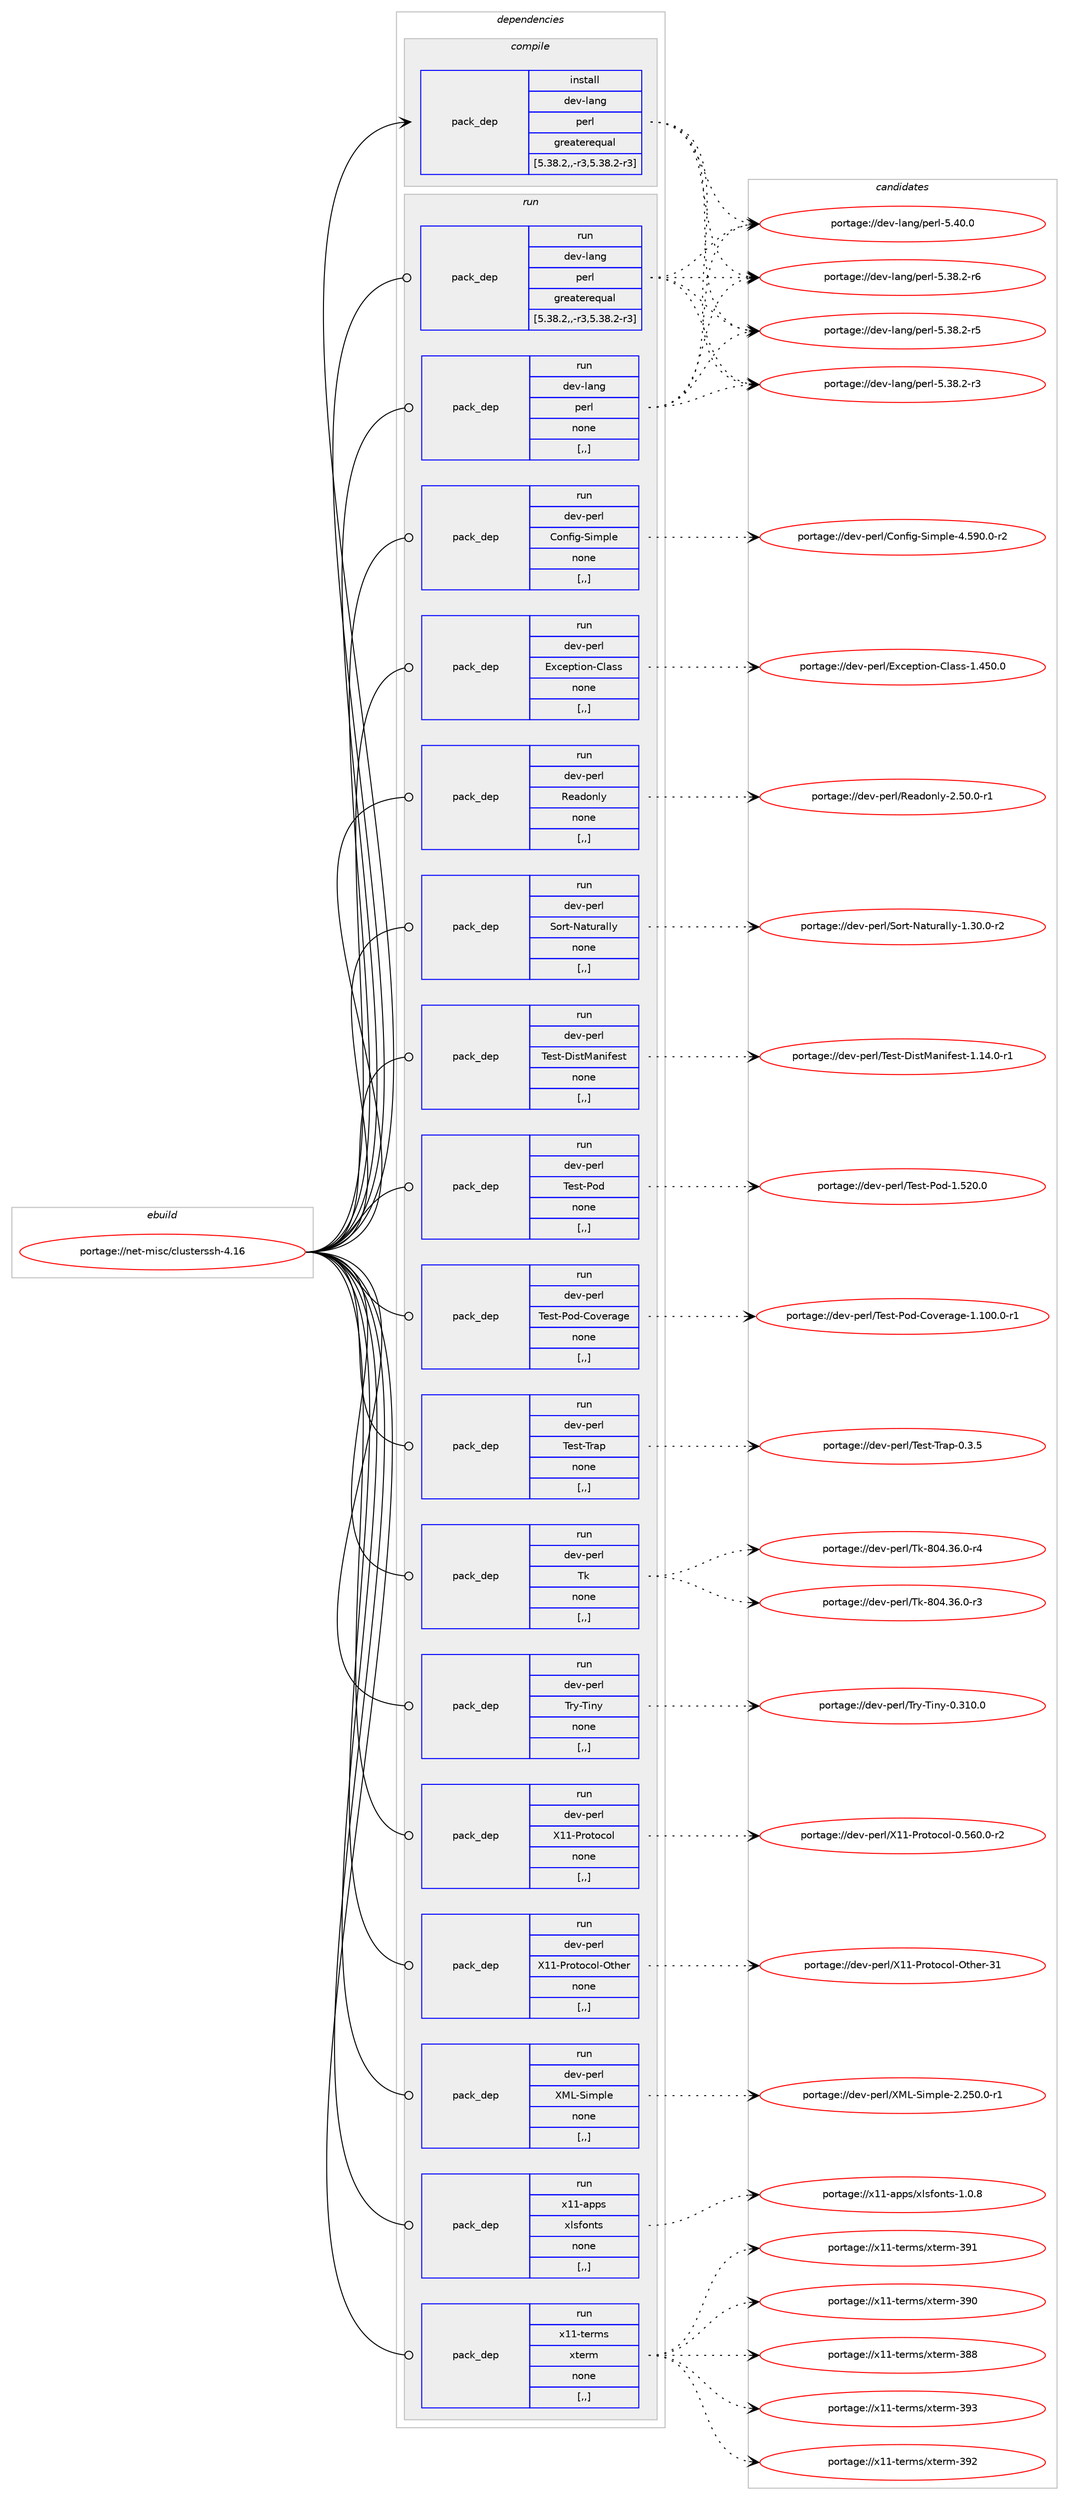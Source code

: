 digraph prolog {

# *************
# Graph options
# *************

newrank=true;
concentrate=true;
compound=true;
graph [rankdir=LR,fontname=Helvetica,fontsize=10,ranksep=1.5];#, ranksep=2.5, nodesep=0.2];
edge  [arrowhead=vee];
node  [fontname=Helvetica,fontsize=10];

# **********
# The ebuild
# **********

subgraph cluster_leftcol {
color=gray;
rank=same;
label=<<i>ebuild</i>>;
id [label="portage://net-misc/clusterssh-4.16", color=red, width=4, href="../net-misc/clusterssh-4.16.svg"];
}

# ****************
# The dependencies
# ****************

subgraph cluster_midcol {
color=gray;
label=<<i>dependencies</i>>;
subgraph cluster_compile {
fillcolor="#eeeeee";
style=filled;
label=<<i>compile</i>>;
subgraph pack266709 {
dependency365424 [label=<<TABLE BORDER="0" CELLBORDER="1" CELLSPACING="0" CELLPADDING="4" WIDTH="220"><TR><TD ROWSPAN="6" CELLPADDING="30">pack_dep</TD></TR><TR><TD WIDTH="110">install</TD></TR><TR><TD>dev-lang</TD></TR><TR><TD>perl</TD></TR><TR><TD>greaterequal</TD></TR><TR><TD>[5.38.2,,-r3,5.38.2-r3]</TD></TR></TABLE>>, shape=none, color=blue];
}
id:e -> dependency365424:w [weight=20,style="solid",arrowhead="vee"];
}
subgraph cluster_compileandrun {
fillcolor="#eeeeee";
style=filled;
label=<<i>compile and run</i>>;
}
subgraph cluster_run {
fillcolor="#eeeeee";
style=filled;
label=<<i>run</i>>;
subgraph pack266710 {
dependency365425 [label=<<TABLE BORDER="0" CELLBORDER="1" CELLSPACING="0" CELLPADDING="4" WIDTH="220"><TR><TD ROWSPAN="6" CELLPADDING="30">pack_dep</TD></TR><TR><TD WIDTH="110">run</TD></TR><TR><TD>dev-lang</TD></TR><TR><TD>perl</TD></TR><TR><TD>greaterequal</TD></TR><TR><TD>[5.38.2,,-r3,5.38.2-r3]</TD></TR></TABLE>>, shape=none, color=blue];
}
id:e -> dependency365425:w [weight=20,style="solid",arrowhead="odot"];
subgraph pack266711 {
dependency365426 [label=<<TABLE BORDER="0" CELLBORDER="1" CELLSPACING="0" CELLPADDING="4" WIDTH="220"><TR><TD ROWSPAN="6" CELLPADDING="30">pack_dep</TD></TR><TR><TD WIDTH="110">run</TD></TR><TR><TD>dev-lang</TD></TR><TR><TD>perl</TD></TR><TR><TD>none</TD></TR><TR><TD>[,,]</TD></TR></TABLE>>, shape=none, color=blue];
}
id:e -> dependency365426:w [weight=20,style="solid",arrowhead="odot"];
subgraph pack266712 {
dependency365427 [label=<<TABLE BORDER="0" CELLBORDER="1" CELLSPACING="0" CELLPADDING="4" WIDTH="220"><TR><TD ROWSPAN="6" CELLPADDING="30">pack_dep</TD></TR><TR><TD WIDTH="110">run</TD></TR><TR><TD>dev-perl</TD></TR><TR><TD>Config-Simple</TD></TR><TR><TD>none</TD></TR><TR><TD>[,,]</TD></TR></TABLE>>, shape=none, color=blue];
}
id:e -> dependency365427:w [weight=20,style="solid",arrowhead="odot"];
subgraph pack266713 {
dependency365428 [label=<<TABLE BORDER="0" CELLBORDER="1" CELLSPACING="0" CELLPADDING="4" WIDTH="220"><TR><TD ROWSPAN="6" CELLPADDING="30">pack_dep</TD></TR><TR><TD WIDTH="110">run</TD></TR><TR><TD>dev-perl</TD></TR><TR><TD>Exception-Class</TD></TR><TR><TD>none</TD></TR><TR><TD>[,,]</TD></TR></TABLE>>, shape=none, color=blue];
}
id:e -> dependency365428:w [weight=20,style="solid",arrowhead="odot"];
subgraph pack266714 {
dependency365429 [label=<<TABLE BORDER="0" CELLBORDER="1" CELLSPACING="0" CELLPADDING="4" WIDTH="220"><TR><TD ROWSPAN="6" CELLPADDING="30">pack_dep</TD></TR><TR><TD WIDTH="110">run</TD></TR><TR><TD>dev-perl</TD></TR><TR><TD>Readonly</TD></TR><TR><TD>none</TD></TR><TR><TD>[,,]</TD></TR></TABLE>>, shape=none, color=blue];
}
id:e -> dependency365429:w [weight=20,style="solid",arrowhead="odot"];
subgraph pack266715 {
dependency365430 [label=<<TABLE BORDER="0" CELLBORDER="1" CELLSPACING="0" CELLPADDING="4" WIDTH="220"><TR><TD ROWSPAN="6" CELLPADDING="30">pack_dep</TD></TR><TR><TD WIDTH="110">run</TD></TR><TR><TD>dev-perl</TD></TR><TR><TD>Sort-Naturally</TD></TR><TR><TD>none</TD></TR><TR><TD>[,,]</TD></TR></TABLE>>, shape=none, color=blue];
}
id:e -> dependency365430:w [weight=20,style="solid",arrowhead="odot"];
subgraph pack266716 {
dependency365431 [label=<<TABLE BORDER="0" CELLBORDER="1" CELLSPACING="0" CELLPADDING="4" WIDTH="220"><TR><TD ROWSPAN="6" CELLPADDING="30">pack_dep</TD></TR><TR><TD WIDTH="110">run</TD></TR><TR><TD>dev-perl</TD></TR><TR><TD>Test-DistManifest</TD></TR><TR><TD>none</TD></TR><TR><TD>[,,]</TD></TR></TABLE>>, shape=none, color=blue];
}
id:e -> dependency365431:w [weight=20,style="solid",arrowhead="odot"];
subgraph pack266717 {
dependency365432 [label=<<TABLE BORDER="0" CELLBORDER="1" CELLSPACING="0" CELLPADDING="4" WIDTH="220"><TR><TD ROWSPAN="6" CELLPADDING="30">pack_dep</TD></TR><TR><TD WIDTH="110">run</TD></TR><TR><TD>dev-perl</TD></TR><TR><TD>Test-Pod</TD></TR><TR><TD>none</TD></TR><TR><TD>[,,]</TD></TR></TABLE>>, shape=none, color=blue];
}
id:e -> dependency365432:w [weight=20,style="solid",arrowhead="odot"];
subgraph pack266718 {
dependency365433 [label=<<TABLE BORDER="0" CELLBORDER="1" CELLSPACING="0" CELLPADDING="4" WIDTH="220"><TR><TD ROWSPAN="6" CELLPADDING="30">pack_dep</TD></TR><TR><TD WIDTH="110">run</TD></TR><TR><TD>dev-perl</TD></TR><TR><TD>Test-Pod-Coverage</TD></TR><TR><TD>none</TD></TR><TR><TD>[,,]</TD></TR></TABLE>>, shape=none, color=blue];
}
id:e -> dependency365433:w [weight=20,style="solid",arrowhead="odot"];
subgraph pack266719 {
dependency365434 [label=<<TABLE BORDER="0" CELLBORDER="1" CELLSPACING="0" CELLPADDING="4" WIDTH="220"><TR><TD ROWSPAN="6" CELLPADDING="30">pack_dep</TD></TR><TR><TD WIDTH="110">run</TD></TR><TR><TD>dev-perl</TD></TR><TR><TD>Test-Trap</TD></TR><TR><TD>none</TD></TR><TR><TD>[,,]</TD></TR></TABLE>>, shape=none, color=blue];
}
id:e -> dependency365434:w [weight=20,style="solid",arrowhead="odot"];
subgraph pack266720 {
dependency365435 [label=<<TABLE BORDER="0" CELLBORDER="1" CELLSPACING="0" CELLPADDING="4" WIDTH="220"><TR><TD ROWSPAN="6" CELLPADDING="30">pack_dep</TD></TR><TR><TD WIDTH="110">run</TD></TR><TR><TD>dev-perl</TD></TR><TR><TD>Tk</TD></TR><TR><TD>none</TD></TR><TR><TD>[,,]</TD></TR></TABLE>>, shape=none, color=blue];
}
id:e -> dependency365435:w [weight=20,style="solid",arrowhead="odot"];
subgraph pack266721 {
dependency365436 [label=<<TABLE BORDER="0" CELLBORDER="1" CELLSPACING="0" CELLPADDING="4" WIDTH="220"><TR><TD ROWSPAN="6" CELLPADDING="30">pack_dep</TD></TR><TR><TD WIDTH="110">run</TD></TR><TR><TD>dev-perl</TD></TR><TR><TD>Try-Tiny</TD></TR><TR><TD>none</TD></TR><TR><TD>[,,]</TD></TR></TABLE>>, shape=none, color=blue];
}
id:e -> dependency365436:w [weight=20,style="solid",arrowhead="odot"];
subgraph pack266722 {
dependency365437 [label=<<TABLE BORDER="0" CELLBORDER="1" CELLSPACING="0" CELLPADDING="4" WIDTH="220"><TR><TD ROWSPAN="6" CELLPADDING="30">pack_dep</TD></TR><TR><TD WIDTH="110">run</TD></TR><TR><TD>dev-perl</TD></TR><TR><TD>X11-Protocol</TD></TR><TR><TD>none</TD></TR><TR><TD>[,,]</TD></TR></TABLE>>, shape=none, color=blue];
}
id:e -> dependency365437:w [weight=20,style="solid",arrowhead="odot"];
subgraph pack266723 {
dependency365438 [label=<<TABLE BORDER="0" CELLBORDER="1" CELLSPACING="0" CELLPADDING="4" WIDTH="220"><TR><TD ROWSPAN="6" CELLPADDING="30">pack_dep</TD></TR><TR><TD WIDTH="110">run</TD></TR><TR><TD>dev-perl</TD></TR><TR><TD>X11-Protocol-Other</TD></TR><TR><TD>none</TD></TR><TR><TD>[,,]</TD></TR></TABLE>>, shape=none, color=blue];
}
id:e -> dependency365438:w [weight=20,style="solid",arrowhead="odot"];
subgraph pack266724 {
dependency365439 [label=<<TABLE BORDER="0" CELLBORDER="1" CELLSPACING="0" CELLPADDING="4" WIDTH="220"><TR><TD ROWSPAN="6" CELLPADDING="30">pack_dep</TD></TR><TR><TD WIDTH="110">run</TD></TR><TR><TD>dev-perl</TD></TR><TR><TD>XML-Simple</TD></TR><TR><TD>none</TD></TR><TR><TD>[,,]</TD></TR></TABLE>>, shape=none, color=blue];
}
id:e -> dependency365439:w [weight=20,style="solid",arrowhead="odot"];
subgraph pack266725 {
dependency365440 [label=<<TABLE BORDER="0" CELLBORDER="1" CELLSPACING="0" CELLPADDING="4" WIDTH="220"><TR><TD ROWSPAN="6" CELLPADDING="30">pack_dep</TD></TR><TR><TD WIDTH="110">run</TD></TR><TR><TD>x11-apps</TD></TR><TR><TD>xlsfonts</TD></TR><TR><TD>none</TD></TR><TR><TD>[,,]</TD></TR></TABLE>>, shape=none, color=blue];
}
id:e -> dependency365440:w [weight=20,style="solid",arrowhead="odot"];
subgraph pack266726 {
dependency365441 [label=<<TABLE BORDER="0" CELLBORDER="1" CELLSPACING="0" CELLPADDING="4" WIDTH="220"><TR><TD ROWSPAN="6" CELLPADDING="30">pack_dep</TD></TR><TR><TD WIDTH="110">run</TD></TR><TR><TD>x11-terms</TD></TR><TR><TD>xterm</TD></TR><TR><TD>none</TD></TR><TR><TD>[,,]</TD></TR></TABLE>>, shape=none, color=blue];
}
id:e -> dependency365441:w [weight=20,style="solid",arrowhead="odot"];
}
}

# **************
# The candidates
# **************

subgraph cluster_choices {
rank=same;
color=gray;
label=<<i>candidates</i>>;

subgraph choice266709 {
color=black;
nodesep=1;
choice10010111845108971101034711210111410845534652484648 [label="portage://dev-lang/perl-5.40.0", color=red, width=4,href="../dev-lang/perl-5.40.0.svg"];
choice100101118451089711010347112101114108455346515646504511454 [label="portage://dev-lang/perl-5.38.2-r6", color=red, width=4,href="../dev-lang/perl-5.38.2-r6.svg"];
choice100101118451089711010347112101114108455346515646504511453 [label="portage://dev-lang/perl-5.38.2-r5", color=red, width=4,href="../dev-lang/perl-5.38.2-r5.svg"];
choice100101118451089711010347112101114108455346515646504511451 [label="portage://dev-lang/perl-5.38.2-r3", color=red, width=4,href="../dev-lang/perl-5.38.2-r3.svg"];
dependency365424:e -> choice10010111845108971101034711210111410845534652484648:w [style=dotted,weight="100"];
dependency365424:e -> choice100101118451089711010347112101114108455346515646504511454:w [style=dotted,weight="100"];
dependency365424:e -> choice100101118451089711010347112101114108455346515646504511453:w [style=dotted,weight="100"];
dependency365424:e -> choice100101118451089711010347112101114108455346515646504511451:w [style=dotted,weight="100"];
}
subgraph choice266710 {
color=black;
nodesep=1;
choice10010111845108971101034711210111410845534652484648 [label="portage://dev-lang/perl-5.40.0", color=red, width=4,href="../dev-lang/perl-5.40.0.svg"];
choice100101118451089711010347112101114108455346515646504511454 [label="portage://dev-lang/perl-5.38.2-r6", color=red, width=4,href="../dev-lang/perl-5.38.2-r6.svg"];
choice100101118451089711010347112101114108455346515646504511453 [label="portage://dev-lang/perl-5.38.2-r5", color=red, width=4,href="../dev-lang/perl-5.38.2-r5.svg"];
choice100101118451089711010347112101114108455346515646504511451 [label="portage://dev-lang/perl-5.38.2-r3", color=red, width=4,href="../dev-lang/perl-5.38.2-r3.svg"];
dependency365425:e -> choice10010111845108971101034711210111410845534652484648:w [style=dotted,weight="100"];
dependency365425:e -> choice100101118451089711010347112101114108455346515646504511454:w [style=dotted,weight="100"];
dependency365425:e -> choice100101118451089711010347112101114108455346515646504511453:w [style=dotted,weight="100"];
dependency365425:e -> choice100101118451089711010347112101114108455346515646504511451:w [style=dotted,weight="100"];
}
subgraph choice266711 {
color=black;
nodesep=1;
choice10010111845108971101034711210111410845534652484648 [label="portage://dev-lang/perl-5.40.0", color=red, width=4,href="../dev-lang/perl-5.40.0.svg"];
choice100101118451089711010347112101114108455346515646504511454 [label="portage://dev-lang/perl-5.38.2-r6", color=red, width=4,href="../dev-lang/perl-5.38.2-r6.svg"];
choice100101118451089711010347112101114108455346515646504511453 [label="portage://dev-lang/perl-5.38.2-r5", color=red, width=4,href="../dev-lang/perl-5.38.2-r5.svg"];
choice100101118451089711010347112101114108455346515646504511451 [label="portage://dev-lang/perl-5.38.2-r3", color=red, width=4,href="../dev-lang/perl-5.38.2-r3.svg"];
dependency365426:e -> choice10010111845108971101034711210111410845534652484648:w [style=dotted,weight="100"];
dependency365426:e -> choice100101118451089711010347112101114108455346515646504511454:w [style=dotted,weight="100"];
dependency365426:e -> choice100101118451089711010347112101114108455346515646504511453:w [style=dotted,weight="100"];
dependency365426:e -> choice100101118451089711010347112101114108455346515646504511451:w [style=dotted,weight="100"];
}
subgraph choice266712 {
color=black;
nodesep=1;
choice100101118451121011141084767111110102105103458310510911210810145524653574846484511450 [label="portage://dev-perl/Config-Simple-4.590.0-r2", color=red, width=4,href="../dev-perl/Config-Simple-4.590.0-r2.svg"];
dependency365427:e -> choice100101118451121011141084767111110102105103458310510911210810145524653574846484511450:w [style=dotted,weight="100"];
}
subgraph choice266713 {
color=black;
nodesep=1;
choice100101118451121011141084769120991011121161051111104567108971151154549465253484648 [label="portage://dev-perl/Exception-Class-1.450.0", color=red, width=4,href="../dev-perl/Exception-Class-1.450.0.svg"];
dependency365428:e -> choice100101118451121011141084769120991011121161051111104567108971151154549465253484648:w [style=dotted,weight="100"];
}
subgraph choice266714 {
color=black;
nodesep=1;
choice10010111845112101114108478210197100111110108121455046534846484511449 [label="portage://dev-perl/Readonly-2.50.0-r1", color=red, width=4,href="../dev-perl/Readonly-2.50.0-r1.svg"];
dependency365429:e -> choice10010111845112101114108478210197100111110108121455046534846484511449:w [style=dotted,weight="100"];
}
subgraph choice266715 {
color=black;
nodesep=1;
choice10010111845112101114108478311111411645789711611711497108108121454946514846484511450 [label="portage://dev-perl/Sort-Naturally-1.30.0-r2", color=red, width=4,href="../dev-perl/Sort-Naturally-1.30.0-r2.svg"];
dependency365430:e -> choice10010111845112101114108478311111411645789711611711497108108121454946514846484511450:w [style=dotted,weight="100"];
}
subgraph choice266716 {
color=black;
nodesep=1;
choice10010111845112101114108478410111511645681051151167797110105102101115116454946495246484511449 [label="portage://dev-perl/Test-DistManifest-1.14.0-r1", color=red, width=4,href="../dev-perl/Test-DistManifest-1.14.0-r1.svg"];
dependency365431:e -> choice10010111845112101114108478410111511645681051151167797110105102101115116454946495246484511449:w [style=dotted,weight="100"];
}
subgraph choice266717 {
color=black;
nodesep=1;
choice10010111845112101114108478410111511645801111004549465350484648 [label="portage://dev-perl/Test-Pod-1.520.0", color=red, width=4,href="../dev-perl/Test-Pod-1.520.0.svg"];
dependency365432:e -> choice10010111845112101114108478410111511645801111004549465350484648:w [style=dotted,weight="100"];
}
subgraph choice266718 {
color=black;
nodesep=1;
choice100101118451121011141084784101115116458011110045671111181011149710310145494649484846484511449 [label="portage://dev-perl/Test-Pod-Coverage-1.100.0-r1", color=red, width=4,href="../dev-perl/Test-Pod-Coverage-1.100.0-r1.svg"];
dependency365433:e -> choice100101118451121011141084784101115116458011110045671111181011149710310145494649484846484511449:w [style=dotted,weight="100"];
}
subgraph choice266719 {
color=black;
nodesep=1;
choice100101118451121011141084784101115116458411497112454846514653 [label="portage://dev-perl/Test-Trap-0.3.5", color=red, width=4,href="../dev-perl/Test-Trap-0.3.5.svg"];
dependency365434:e -> choice100101118451121011141084784101115116458411497112454846514653:w [style=dotted,weight="100"];
}
subgraph choice266720 {
color=black;
nodesep=1;
choice1001011184511210111410847841074556485246515446484511452 [label="portage://dev-perl/Tk-804.36.0-r4", color=red, width=4,href="../dev-perl/Tk-804.36.0-r4.svg"];
choice1001011184511210111410847841074556485246515446484511451 [label="portage://dev-perl/Tk-804.36.0-r3", color=red, width=4,href="../dev-perl/Tk-804.36.0-r3.svg"];
dependency365435:e -> choice1001011184511210111410847841074556485246515446484511452:w [style=dotted,weight="100"];
dependency365435:e -> choice1001011184511210111410847841074556485246515446484511451:w [style=dotted,weight="100"];
}
subgraph choice266721 {
color=black;
nodesep=1;
choice10010111845112101114108478411412145841051101214548465149484648 [label="portage://dev-perl/Try-Tiny-0.310.0", color=red, width=4,href="../dev-perl/Try-Tiny-0.310.0.svg"];
dependency365436:e -> choice10010111845112101114108478411412145841051101214548465149484648:w [style=dotted,weight="100"];
}
subgraph choice266722 {
color=black;
nodesep=1;
choice100101118451121011141084788494945801141111161119911110845484653544846484511450 [label="portage://dev-perl/X11-Protocol-0.560.0-r2", color=red, width=4,href="../dev-perl/X11-Protocol-0.560.0-r2.svg"];
dependency365437:e -> choice100101118451121011141084788494945801141111161119911110845484653544846484511450:w [style=dotted,weight="100"];
}
subgraph choice266723 {
color=black;
nodesep=1;
choice10010111845112101114108478849494580114111116111991111084579116104101114455149 [label="portage://dev-perl/X11-Protocol-Other-31", color=red, width=4,href="../dev-perl/X11-Protocol-Other-31.svg"];
dependency365438:e -> choice10010111845112101114108478849494580114111116111991111084579116104101114455149:w [style=dotted,weight="100"];
}
subgraph choice266724 {
color=black;
nodesep=1;
choice1001011184511210111410847887776458310510911210810145504650534846484511449 [label="portage://dev-perl/XML-Simple-2.250.0-r1", color=red, width=4,href="../dev-perl/XML-Simple-2.250.0-r1.svg"];
dependency365439:e -> choice1001011184511210111410847887776458310510911210810145504650534846484511449:w [style=dotted,weight="100"];
}
subgraph choice266725 {
color=black;
nodesep=1;
choice1204949459711211211547120108115102111110116115454946484656 [label="portage://x11-apps/xlsfonts-1.0.8", color=red, width=4,href="../x11-apps/xlsfonts-1.0.8.svg"];
dependency365440:e -> choice1204949459711211211547120108115102111110116115454946484656:w [style=dotted,weight="100"];
}
subgraph choice266726 {
color=black;
nodesep=1;
choice1204949451161011141091154712011610111410945515751 [label="portage://x11-terms/xterm-393", color=red, width=4,href="../x11-terms/xterm-393.svg"];
choice1204949451161011141091154712011610111410945515750 [label="portage://x11-terms/xterm-392", color=red, width=4,href="../x11-terms/xterm-392.svg"];
choice1204949451161011141091154712011610111410945515749 [label="portage://x11-terms/xterm-391", color=red, width=4,href="../x11-terms/xterm-391.svg"];
choice1204949451161011141091154712011610111410945515748 [label="portage://x11-terms/xterm-390", color=red, width=4,href="../x11-terms/xterm-390.svg"];
choice1204949451161011141091154712011610111410945515656 [label="portage://x11-terms/xterm-388", color=red, width=4,href="../x11-terms/xterm-388.svg"];
dependency365441:e -> choice1204949451161011141091154712011610111410945515751:w [style=dotted,weight="100"];
dependency365441:e -> choice1204949451161011141091154712011610111410945515750:w [style=dotted,weight="100"];
dependency365441:e -> choice1204949451161011141091154712011610111410945515749:w [style=dotted,weight="100"];
dependency365441:e -> choice1204949451161011141091154712011610111410945515748:w [style=dotted,weight="100"];
dependency365441:e -> choice1204949451161011141091154712011610111410945515656:w [style=dotted,weight="100"];
}
}

}
